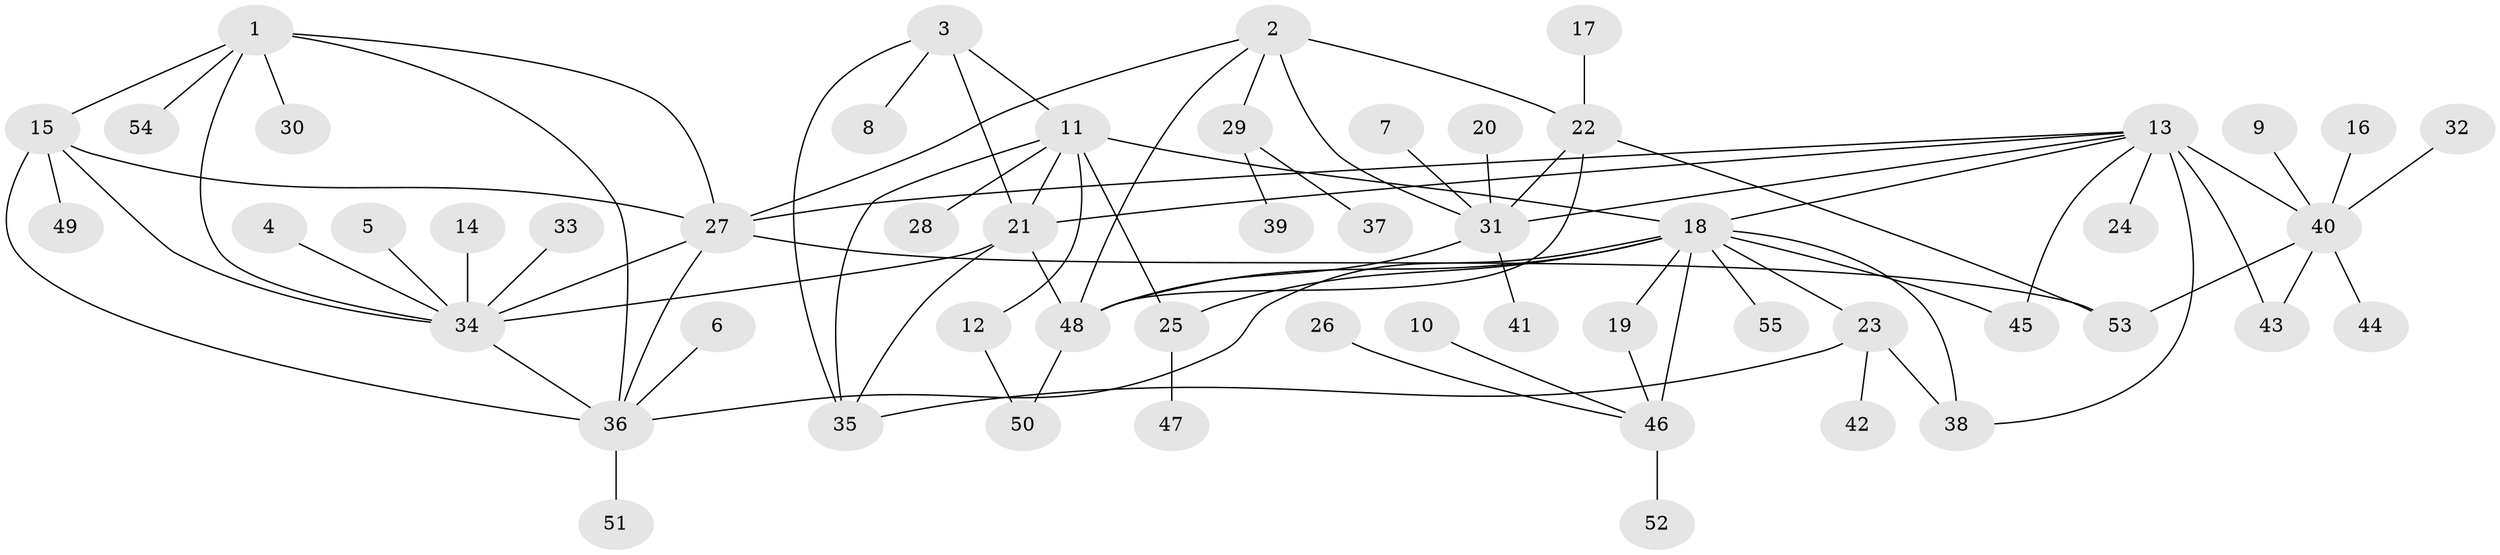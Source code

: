 // original degree distribution, {8: 0.02727272727272727, 6: 0.05454545454545454, 11: 0.01818181818181818, 7: 0.05454545454545454, 9: 0.02727272727272727, 5: 0.02727272727272727, 10: 0.01818181818181818, 4: 0.03636363636363636, 2: 0.17272727272727273, 1: 0.5454545454545454, 3: 0.01818181818181818}
// Generated by graph-tools (version 1.1) at 2025/02/03/09/25 03:02:47]
// undirected, 55 vertices, 82 edges
graph export_dot {
graph [start="1"]
  node [color=gray90,style=filled];
  1;
  2;
  3;
  4;
  5;
  6;
  7;
  8;
  9;
  10;
  11;
  12;
  13;
  14;
  15;
  16;
  17;
  18;
  19;
  20;
  21;
  22;
  23;
  24;
  25;
  26;
  27;
  28;
  29;
  30;
  31;
  32;
  33;
  34;
  35;
  36;
  37;
  38;
  39;
  40;
  41;
  42;
  43;
  44;
  45;
  46;
  47;
  48;
  49;
  50;
  51;
  52;
  53;
  54;
  55;
  1 -- 15 [weight=1.0];
  1 -- 27 [weight=1.0];
  1 -- 30 [weight=1.0];
  1 -- 34 [weight=1.0];
  1 -- 36 [weight=1.0];
  1 -- 54 [weight=1.0];
  2 -- 22 [weight=2.0];
  2 -- 27 [weight=1.0];
  2 -- 29 [weight=1.0];
  2 -- 31 [weight=1.0];
  2 -- 48 [weight=1.0];
  3 -- 8 [weight=1.0];
  3 -- 11 [weight=2.0];
  3 -- 21 [weight=2.0];
  3 -- 35 [weight=2.0];
  4 -- 34 [weight=1.0];
  5 -- 34 [weight=1.0];
  6 -- 36 [weight=1.0];
  7 -- 31 [weight=1.0];
  9 -- 40 [weight=1.0];
  10 -- 46 [weight=1.0];
  11 -- 12 [weight=1.0];
  11 -- 18 [weight=1.0];
  11 -- 21 [weight=1.0];
  11 -- 25 [weight=1.0];
  11 -- 28 [weight=1.0];
  11 -- 35 [weight=1.0];
  12 -- 50 [weight=1.0];
  13 -- 18 [weight=1.0];
  13 -- 21 [weight=1.0];
  13 -- 24 [weight=1.0];
  13 -- 27 [weight=1.0];
  13 -- 31 [weight=1.0];
  13 -- 38 [weight=1.0];
  13 -- 40 [weight=3.0];
  13 -- 43 [weight=3.0];
  13 -- 45 [weight=1.0];
  14 -- 34 [weight=1.0];
  15 -- 27 [weight=1.0];
  15 -- 34 [weight=1.0];
  15 -- 36 [weight=1.0];
  15 -- 49 [weight=1.0];
  16 -- 40 [weight=1.0];
  17 -- 22 [weight=1.0];
  18 -- 19 [weight=3.0];
  18 -- 23 [weight=1.0];
  18 -- 25 [weight=1.0];
  18 -- 36 [weight=1.0];
  18 -- 38 [weight=1.0];
  18 -- 45 [weight=1.0];
  18 -- 46 [weight=3.0];
  18 -- 48 [weight=1.0];
  18 -- 55 [weight=1.0];
  19 -- 46 [weight=1.0];
  20 -- 31 [weight=1.0];
  21 -- 34 [weight=1.0];
  21 -- 35 [weight=1.0];
  21 -- 48 [weight=1.0];
  22 -- 31 [weight=2.0];
  22 -- 48 [weight=2.0];
  22 -- 53 [weight=1.0];
  23 -- 35 [weight=1.0];
  23 -- 38 [weight=1.0];
  23 -- 42 [weight=1.0];
  25 -- 47 [weight=1.0];
  26 -- 46 [weight=1.0];
  27 -- 34 [weight=1.0];
  27 -- 36 [weight=1.0];
  27 -- 53 [weight=1.0];
  29 -- 37 [weight=1.0];
  29 -- 39 [weight=1.0];
  31 -- 41 [weight=1.0];
  31 -- 48 [weight=1.0];
  32 -- 40 [weight=1.0];
  33 -- 34 [weight=1.0];
  34 -- 36 [weight=1.0];
  36 -- 51 [weight=1.0];
  40 -- 43 [weight=1.0];
  40 -- 44 [weight=1.0];
  40 -- 53 [weight=1.0];
  46 -- 52 [weight=1.0];
  48 -- 50 [weight=1.0];
}
